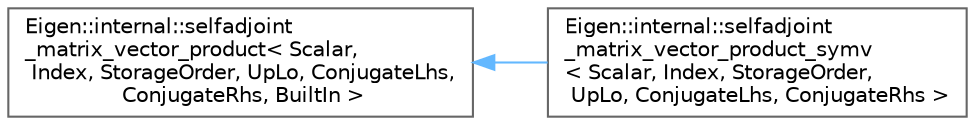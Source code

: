 digraph "类继承关系图"
{
 // LATEX_PDF_SIZE
  bgcolor="transparent";
  edge [fontname=Helvetica,fontsize=10,labelfontname=Helvetica,labelfontsize=10];
  node [fontname=Helvetica,fontsize=10,shape=box,height=0.2,width=0.4];
  rankdir="LR";
  Node0 [id="Node000000",label="Eigen::internal::selfadjoint\l_matrix_vector_product\< Scalar,\l Index, StorageOrder, UpLo, ConjugateLhs,\l ConjugateRhs, BuiltIn \>",height=0.2,width=0.4,color="grey40", fillcolor="white", style="filled",URL="$struct_eigen_1_1internal_1_1selfadjoint__matrix__vector__product.html",tooltip=" "];
  Node0 -> Node1 [id="edge4350_Node000000_Node000001",dir="back",color="steelblue1",style="solid",tooltip=" "];
  Node1 [id="Node000001",label="Eigen::internal::selfadjoint\l_matrix_vector_product_symv\l\< Scalar, Index, StorageOrder,\l UpLo, ConjugateLhs, ConjugateRhs \>",height=0.2,width=0.4,color="grey40", fillcolor="white", style="filled",URL="$struct_eigen_1_1internal_1_1selfadjoint__matrix__vector__product__symv.html",tooltip=" "];
}
